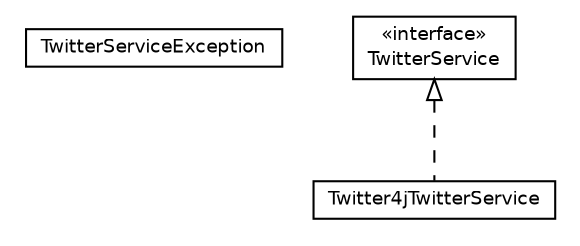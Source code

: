 #!/usr/local/bin/dot
#
# Class diagram 
# Generated by UmlGraph version 4.6 (http://www.spinellis.gr/sw/umlgraph)
#

digraph G {
	edge [fontname="Helvetica",fontsize=10,labelfontname="Helvetica",labelfontsize=10];
	node [fontname="Helvetica",fontsize=10,shape=plaintext];
	// net.chrissearle.flickrvote.twitter.TwitterServiceException
	c0 [label=<<table border="0" cellborder="1" cellspacing="0" cellpadding="2" port="p" href="./TwitterServiceException.html">
		<tr><td><table border="0" cellspacing="0" cellpadding="1">
			<tr><td> TwitterServiceException </td></tr>
		</table></td></tr>
		</table>>, fontname="Helvetica", fontcolor="black", fontsize=9.0];
	// net.chrissearle.flickrvote.twitter.TwitterService
	c1 [label=<<table border="0" cellborder="1" cellspacing="0" cellpadding="2" port="p" href="./TwitterService.html">
		<tr><td><table border="0" cellspacing="0" cellpadding="1">
			<tr><td> &laquo;interface&raquo; </td></tr>
			<tr><td> TwitterService </td></tr>
		</table></td></tr>
		</table>>, fontname="Helvetica", fontcolor="black", fontsize=9.0];
	// net.chrissearle.flickrvote.twitter.Twitter4jTwitterService
	c2 [label=<<table border="0" cellborder="1" cellspacing="0" cellpadding="2" port="p" href="./Twitter4jTwitterService.html">
		<tr><td><table border="0" cellspacing="0" cellpadding="1">
			<tr><td> Twitter4jTwitterService </td></tr>
		</table></td></tr>
		</table>>, fontname="Helvetica", fontcolor="black", fontsize=9.0];
	//net.chrissearle.flickrvote.twitter.Twitter4jTwitterService implements net.chrissearle.flickrvote.twitter.TwitterService
	c1:p -> c2:p [dir=back,arrowtail=empty,style=dashed];
}


